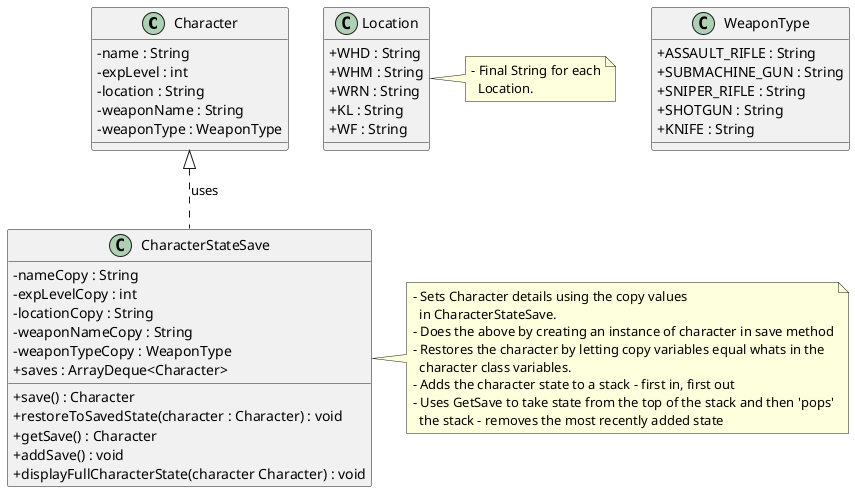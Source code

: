@startuml
skinparam classAttributeIconSize 0

class Character {
- name : String
- expLevel : int
- location : String
- weaponName : String
- weaponType : WeaponType

}

class CharacterStateSave {
- nameCopy : String
- expLevelCopy : int
- locationCopy : String
- weaponNameCopy : String
- weaponTypeCopy : WeaponType
+ saves : ArrayDeque<Character>

+ save() : Character
+ restoreToSavedState(character : Character) : void
+ getSave() : Character
+ addSave() : void
+ displayFullCharacterState(character Character) : void
}

note right {
- Sets Character details using the copy values
  in CharacterStateSave.
- Does the above by creating an instance of character in save method
- Restores the character by letting copy variables equal whats in the
  character class variables.
- Adds the character state to a stack - first in, first out
- Uses GetSave to take state from the top of the stack and then 'pops'
  the stack - removes the most recently added state
}

class WeaponType {
+ ASSAULT_RIFLE : String
+ SUBMACHINE_GUN : String
+ SNIPER_RIFLE : String
+ SHOTGUN : String
+ KNIFE : String
}

class Location {
+ WHD : String
+ WHM : String
+ WRN : String
+ KL : String
+ WF : String
}

note right {
- Final String for each
  Location.
}

Character <|.. CharacterStateSave : uses

@enduml